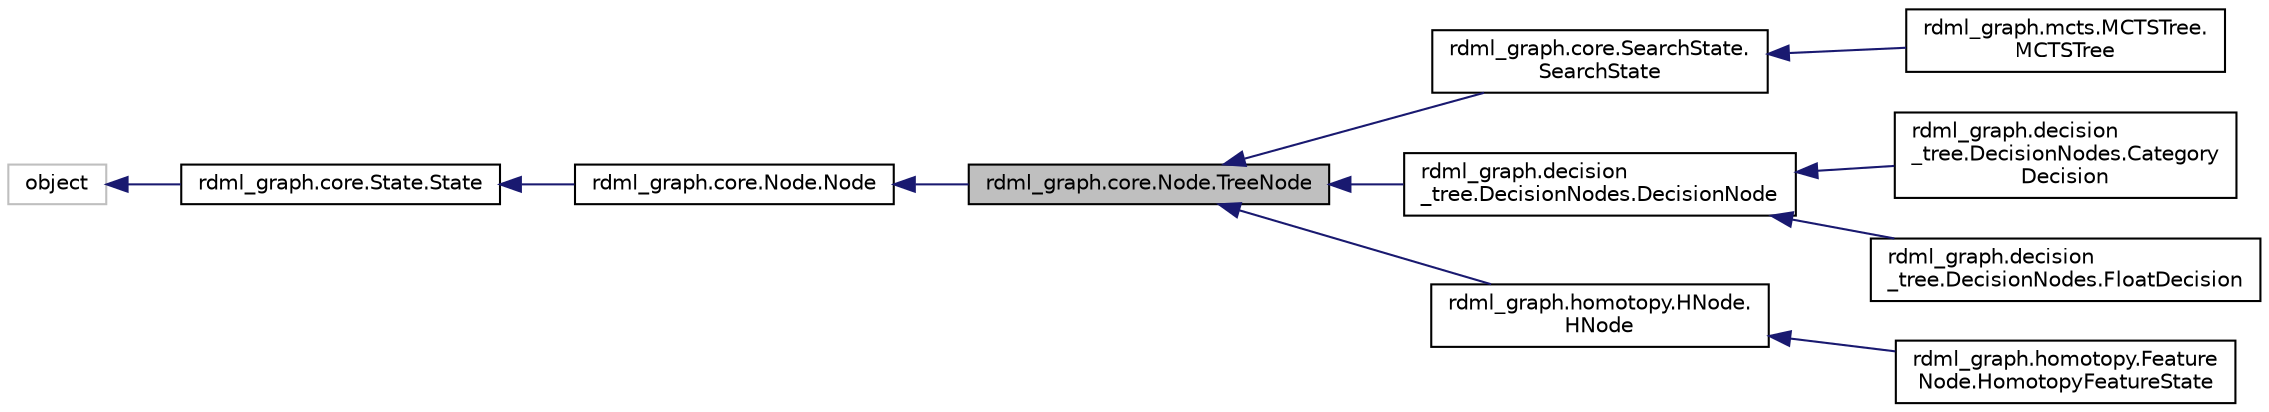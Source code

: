 digraph "rdml_graph.core.Node.TreeNode"
{
 // LATEX_PDF_SIZE
  edge [fontname="Helvetica",fontsize="10",labelfontname="Helvetica",labelfontsize="10"];
  node [fontname="Helvetica",fontsize="10",shape=record];
  rankdir="LR";
  Node1 [label="rdml_graph.core.Node.TreeNode",height=0.2,width=0.4,color="black", fillcolor="grey75", style="filled", fontcolor="black",tooltip="TreeNode class This class extends node with an additional pointer to it's parent for easy traversal."];
  Node2 -> Node1 [dir="back",color="midnightblue",fontsize="10",style="solid",fontname="Helvetica"];
  Node2 [label="rdml_graph.core.Node.Node",height=0.2,width=0.4,color="black", fillcolor="white", style="filled",URL="$classrdml__graph_1_1core_1_1Node_1_1Node.html",tooltip="Node class for a node of a graph structure."];
  Node3 -> Node2 [dir="back",color="midnightblue",fontsize="10",style="solid",fontname="Helvetica"];
  Node3 [label="rdml_graph.core.State.State",height=0.2,width=0.4,color="black", fillcolor="white", style="filled",URL="$classrdml__graph_1_1core_1_1State_1_1State.html",tooltip="The generic State object for searches."];
  Node4 -> Node3 [dir="back",color="midnightblue",fontsize="10",style="solid",fontname="Helvetica"];
  Node4 [label="object",height=0.2,width=0.4,color="grey75", fillcolor="white", style="filled",tooltip=" "];
  Node1 -> Node5 [dir="back",color="midnightblue",fontsize="10",style="solid",fontname="Helvetica"];
  Node5 [label="rdml_graph.core.SearchState.\lSearchState",height=0.2,width=0.4,color="black", fillcolor="white", style="filled",URL="$classrdml__graph_1_1core_1_1SearchState_1_1SearchState.html",tooltip=" "];
  Node5 -> Node6 [dir="back",color="midnightblue",fontsize="10",style="solid",fontname="Helvetica"];
  Node6 [label="rdml_graph.mcts.MCTSTree.\lMCTSTree",height=0.2,width=0.4,color="black", fillcolor="white", style="filled",URL="$classrdml__graph_1_1mcts_1_1MCTSTree_1_1MCTSTree.html",tooltip="MCTSTree The search tree for MCTS."];
  Node1 -> Node7 [dir="back",color="midnightblue",fontsize="10",style="solid",fontname="Helvetica"];
  Node7 [label="rdml_graph.decision\l_tree.DecisionNodes.DecisionNode",height=0.2,width=0.4,color="black", fillcolor="white", style="filled",URL="$classrdml__graph_1_1decision__tree_1_1DecisionNodes_1_1DecisionNode.html",tooltip="While it currently does nothing, this leaves me with the option to add something to all decision node..."];
  Node7 -> Node8 [dir="back",color="midnightblue",fontsize="10",style="solid",fontname="Helvetica"];
  Node8 [label="rdml_graph.decision\l_tree.DecisionNodes.Category\lDecision",height=0.2,width=0.4,color="black", fillcolor="white", style="filled",URL="$classrdml__graph_1_1decision__tree_1_1DecisionNodes_1_1CategoryDecision.html",tooltip=" "];
  Node7 -> Node9 [dir="back",color="midnightblue",fontsize="10",style="solid",fontname="Helvetica"];
  Node9 [label="rdml_graph.decision\l_tree.DecisionNodes.FloatDecision",height=0.2,width=0.4,color="black", fillcolor="white", style="filled",URL="$classrdml__graph_1_1decision__tree_1_1DecisionNodes_1_1FloatDecision.html",tooltip="A bi-decision decision node All values greater than value are in the second edge."];
  Node1 -> Node10 [dir="back",color="midnightblue",fontsize="10",style="solid",fontname="Helvetica"];
  Node10 [label="rdml_graph.homotopy.HNode.\lHNode",height=0.2,width=0.4,color="black", fillcolor="white", style="filled",URL="$classrdml__graph_1_1homotopy_1_1HNode_1_1HNode.html",tooltip=" "];
  Node10 -> Node11 [dir="back",color="midnightblue",fontsize="10",style="solid",fontname="Helvetica"];
  Node11 [label="rdml_graph.homotopy.Feature\lNode.HomotopyFeatureState",height=0.2,width=0.4,color="black", fillcolor="white", style="filled",URL="$classrdml__graph_1_1homotopy_1_1FeatureNode_1_1HomotopyFeatureState.html",tooltip="A state that incapsulates the set of states of Homotopy and features."];
}
